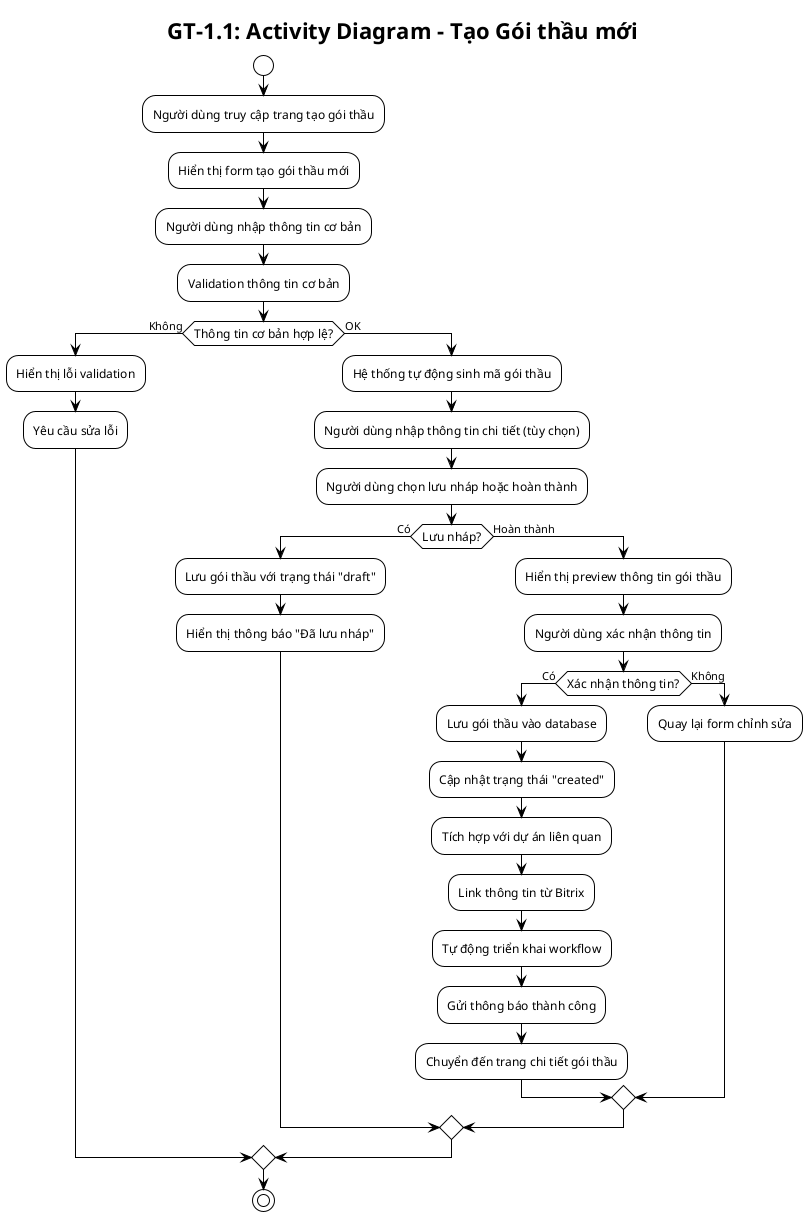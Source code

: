 @startuml GT-1.1 Activity Diagram
!theme plain
skinparam activityFontSize 12

title GT-1.1: Activity Diagram - Tạo Gói thầu mới

start

:Người dùng truy cập trang tạo gói thầu;

:Hiển thị form tạo gói thầu mới;

:Người dùng nhập thông tin cơ bản;

:Validation thông tin cơ bản;

if (Thông tin cơ bản hợp lệ?) then (Không)
    :Hiển thị lỗi validation;
    :Yêu cầu sửa lỗi;
else (OK)
    :Hệ thống tự động sinh mã gói thầu;
    :Người dùng nhập thông tin chi tiết (tùy chọn);
    :Người dùng chọn lưu nháp hoặc hoàn thành;
    
    if (Lưu nháp?) then (Có)
        :Lưu gói thầu với trạng thái "draft";
        :Hiển thị thông báo "Đã lưu nháp";
    else (Hoàn thành)
        :Hiển thị preview thông tin gói thầu;
        :Người dùng xác nhận thông tin;
        
        if (Xác nhận thông tin?) then (Có)
            :Lưu gói thầu vào database;
            :Cập nhật trạng thái "created";
            :Tích hợp với dự án liên quan;
            :Link thông tin từ Bitrix;
            :Tự động triển khai workflow;
            :Gửi thông báo thành công;
            :Chuyển đến trang chi tiết gói thầu;
        else (Không)
            :Quay lại form chỉnh sửa;
        endif
    endif
endif

stop

@enduml
